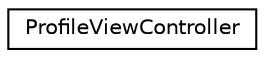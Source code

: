 digraph G
{
  edge [fontname="Helvetica",fontsize="10",labelfontname="Helvetica",labelfontsize="10"];
  node [fontname="Helvetica",fontsize="10",shape=record];
  rankdir="LR";
  Node1 [label="ProfileViewController",height=0.2,width=0.4,color="black", fillcolor="white", style="filled",URL="$interface_profile_view_controller.html"];
}

